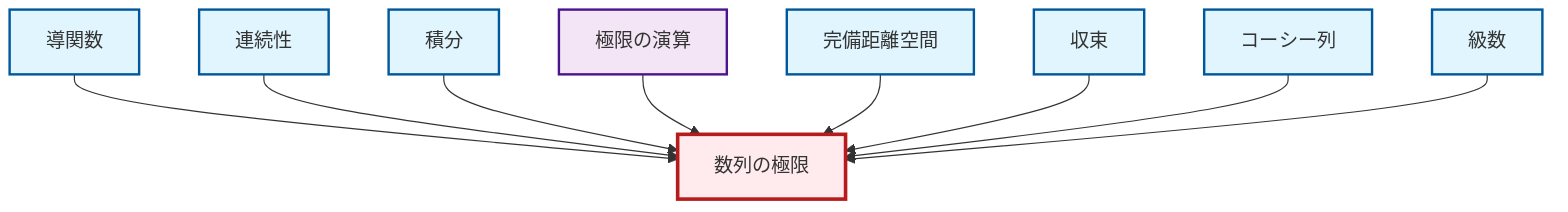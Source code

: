 graph TD
    classDef definition fill:#e1f5fe,stroke:#01579b,stroke-width:2px
    classDef theorem fill:#f3e5f5,stroke:#4a148c,stroke-width:2px
    classDef axiom fill:#fff3e0,stroke:#e65100,stroke-width:2px
    classDef example fill:#e8f5e9,stroke:#1b5e20,stroke-width:2px
    classDef current fill:#ffebee,stroke:#b71c1c,stroke-width:3px
    def-cauchy-sequence["コーシー列"]:::definition
    def-integral["積分"]:::definition
    def-series["級数"]:::definition
    thm-limit-arithmetic["極限の演算"]:::theorem
    def-continuity["連続性"]:::definition
    def-convergence["収束"]:::definition
    def-derivative["導関数"]:::definition
    def-complete-metric-space["完備距離空間"]:::definition
    def-limit["数列の極限"]:::definition
    def-derivative --> def-limit
    def-continuity --> def-limit
    def-integral --> def-limit
    thm-limit-arithmetic --> def-limit
    def-complete-metric-space --> def-limit
    def-convergence --> def-limit
    def-cauchy-sequence --> def-limit
    def-series --> def-limit
    class def-limit current